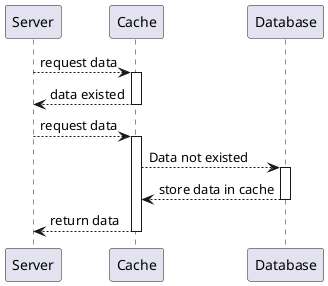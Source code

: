 @startuml cache

Server --> Cache: request data
activate Cache
Cache --> Server: data existed
deactivate Cache

Server --> Cache: request data
activate Cache
Cache --> Database: Data not existed
activate Database

Database --> Cache: store data in cache
deactivate Database
Cache --> Server: return data
deactivate Cache

@enduml
